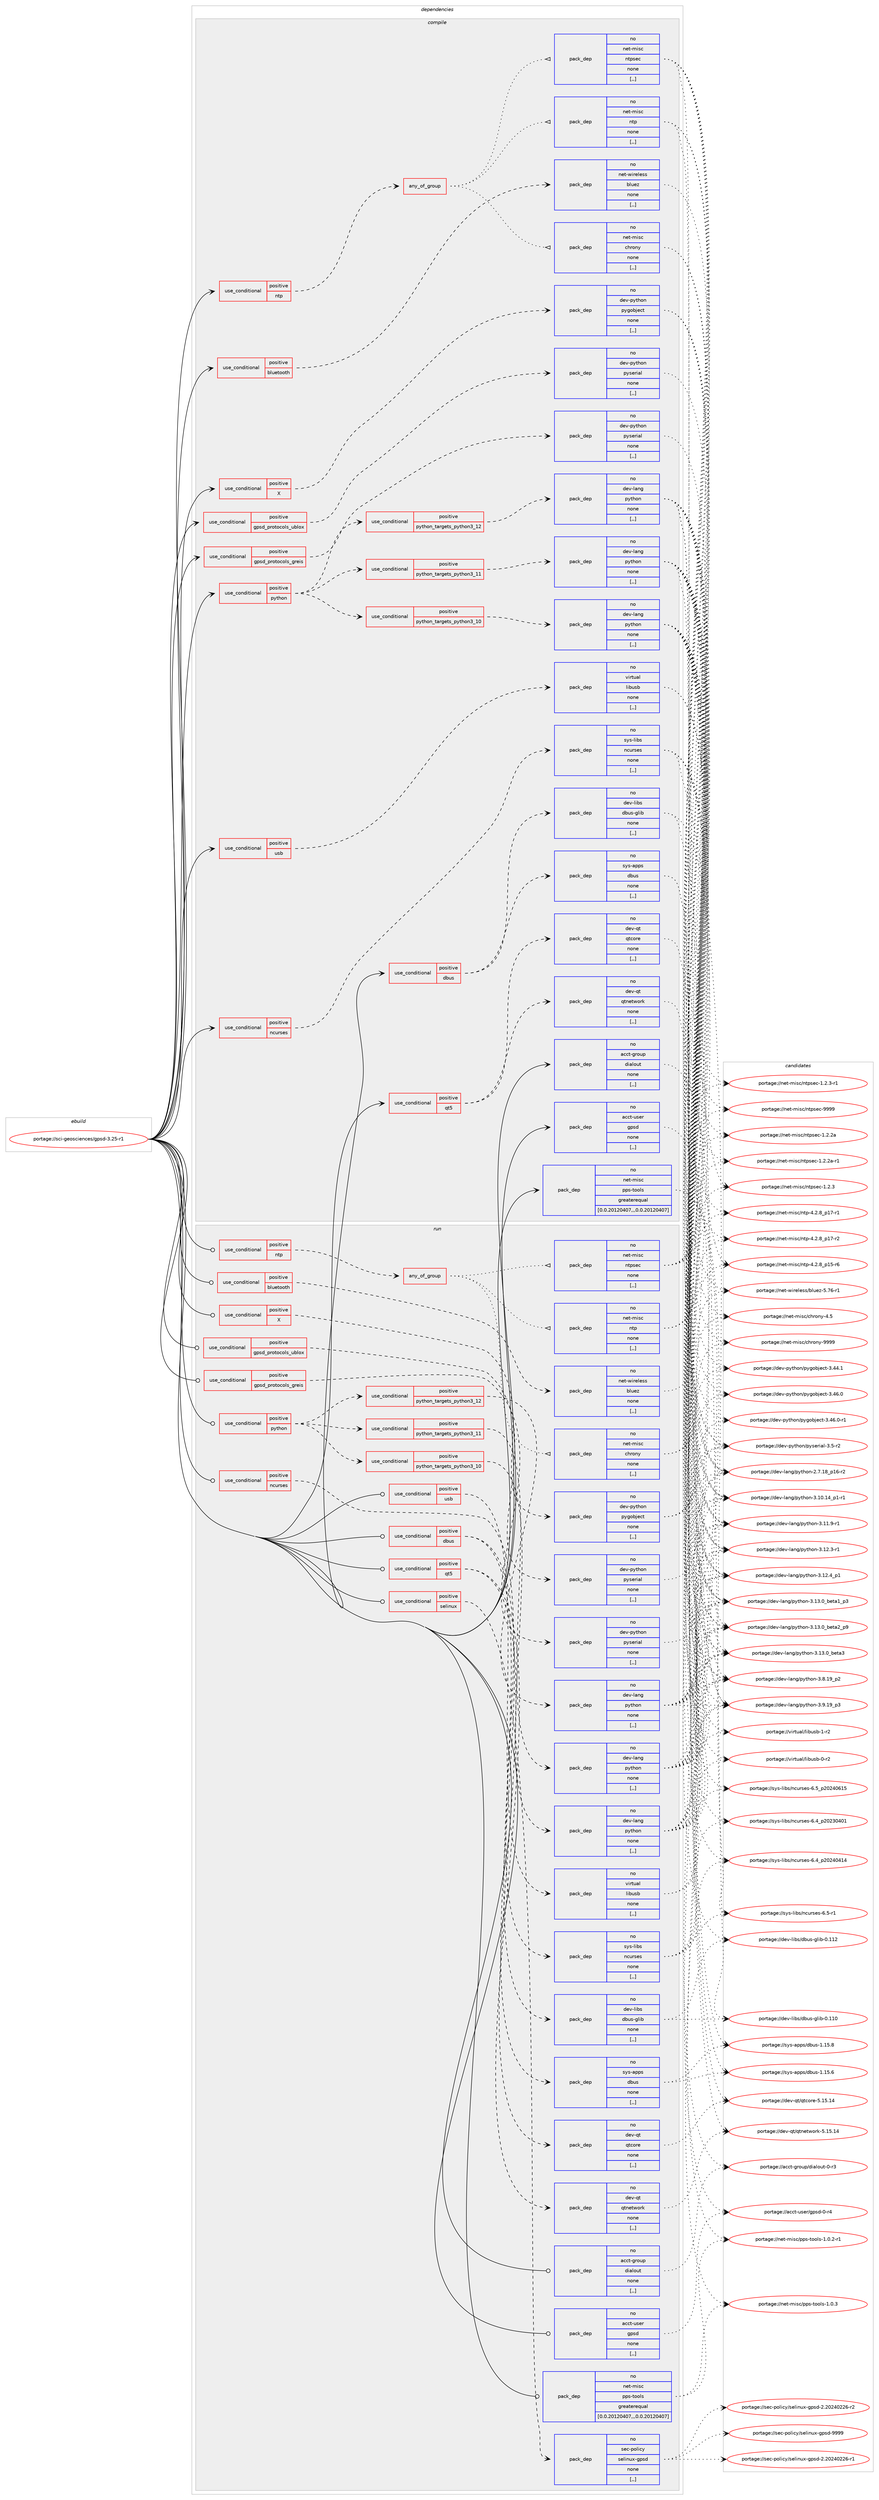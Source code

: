 digraph prolog {

# *************
# Graph options
# *************

newrank=true;
concentrate=true;
compound=true;
graph [rankdir=LR,fontname=Helvetica,fontsize=10,ranksep=1.5];#, ranksep=2.5, nodesep=0.2];
edge  [arrowhead=vee];
node  [fontname=Helvetica,fontsize=10];

# **********
# The ebuild
# **********

subgraph cluster_leftcol {
color=gray;
rank=same;
label=<<i>ebuild</i>>;
id [label="portage://sci-geosciences/gpsd-3.25-r1", color=red, width=4, href="../sci-geosciences/gpsd-3.25-r1.svg"];
}

# ****************
# The dependencies
# ****************

subgraph cluster_midcol {
color=gray;
label=<<i>dependencies</i>>;
subgraph cluster_compile {
fillcolor="#eeeeee";
style=filled;
label=<<i>compile</i>>;
subgraph cond102211 {
dependency387403 [label=<<TABLE BORDER="0" CELLBORDER="1" CELLSPACING="0" CELLPADDING="4"><TR><TD ROWSPAN="3" CELLPADDING="10">use_conditional</TD></TR><TR><TD>positive</TD></TR><TR><TD>X</TD></TR></TABLE>>, shape=none, color=red];
subgraph pack282417 {
dependency387404 [label=<<TABLE BORDER="0" CELLBORDER="1" CELLSPACING="0" CELLPADDING="4" WIDTH="220"><TR><TD ROWSPAN="6" CELLPADDING="30">pack_dep</TD></TR><TR><TD WIDTH="110">no</TD></TR><TR><TD>dev-python</TD></TR><TR><TD>pygobject</TD></TR><TR><TD>none</TD></TR><TR><TD>[,,]</TD></TR></TABLE>>, shape=none, color=blue];
}
dependency387403:e -> dependency387404:w [weight=20,style="dashed",arrowhead="vee"];
}
id:e -> dependency387403:w [weight=20,style="solid",arrowhead="vee"];
subgraph cond102212 {
dependency387405 [label=<<TABLE BORDER="0" CELLBORDER="1" CELLSPACING="0" CELLPADDING="4"><TR><TD ROWSPAN="3" CELLPADDING="10">use_conditional</TD></TR><TR><TD>positive</TD></TR><TR><TD>bluetooth</TD></TR></TABLE>>, shape=none, color=red];
subgraph pack282418 {
dependency387406 [label=<<TABLE BORDER="0" CELLBORDER="1" CELLSPACING="0" CELLPADDING="4" WIDTH="220"><TR><TD ROWSPAN="6" CELLPADDING="30">pack_dep</TD></TR><TR><TD WIDTH="110">no</TD></TR><TR><TD>net-wireless</TD></TR><TR><TD>bluez</TD></TR><TR><TD>none</TD></TR><TR><TD>[,,]</TD></TR></TABLE>>, shape=none, color=blue];
}
dependency387405:e -> dependency387406:w [weight=20,style="dashed",arrowhead="vee"];
}
id:e -> dependency387405:w [weight=20,style="solid",arrowhead="vee"];
subgraph cond102213 {
dependency387407 [label=<<TABLE BORDER="0" CELLBORDER="1" CELLSPACING="0" CELLPADDING="4"><TR><TD ROWSPAN="3" CELLPADDING="10">use_conditional</TD></TR><TR><TD>positive</TD></TR><TR><TD>dbus</TD></TR></TABLE>>, shape=none, color=red];
subgraph pack282419 {
dependency387408 [label=<<TABLE BORDER="0" CELLBORDER="1" CELLSPACING="0" CELLPADDING="4" WIDTH="220"><TR><TD ROWSPAN="6" CELLPADDING="30">pack_dep</TD></TR><TR><TD WIDTH="110">no</TD></TR><TR><TD>sys-apps</TD></TR><TR><TD>dbus</TD></TR><TR><TD>none</TD></TR><TR><TD>[,,]</TD></TR></TABLE>>, shape=none, color=blue];
}
dependency387407:e -> dependency387408:w [weight=20,style="dashed",arrowhead="vee"];
subgraph pack282420 {
dependency387409 [label=<<TABLE BORDER="0" CELLBORDER="1" CELLSPACING="0" CELLPADDING="4" WIDTH="220"><TR><TD ROWSPAN="6" CELLPADDING="30">pack_dep</TD></TR><TR><TD WIDTH="110">no</TD></TR><TR><TD>dev-libs</TD></TR><TR><TD>dbus-glib</TD></TR><TR><TD>none</TD></TR><TR><TD>[,,]</TD></TR></TABLE>>, shape=none, color=blue];
}
dependency387407:e -> dependency387409:w [weight=20,style="dashed",arrowhead="vee"];
}
id:e -> dependency387407:w [weight=20,style="solid",arrowhead="vee"];
subgraph cond102214 {
dependency387410 [label=<<TABLE BORDER="0" CELLBORDER="1" CELLSPACING="0" CELLPADDING="4"><TR><TD ROWSPAN="3" CELLPADDING="10">use_conditional</TD></TR><TR><TD>positive</TD></TR><TR><TD>gpsd_protocols_greis</TD></TR></TABLE>>, shape=none, color=red];
subgraph pack282421 {
dependency387411 [label=<<TABLE BORDER="0" CELLBORDER="1" CELLSPACING="0" CELLPADDING="4" WIDTH="220"><TR><TD ROWSPAN="6" CELLPADDING="30">pack_dep</TD></TR><TR><TD WIDTH="110">no</TD></TR><TR><TD>dev-python</TD></TR><TR><TD>pyserial</TD></TR><TR><TD>none</TD></TR><TR><TD>[,,]</TD></TR></TABLE>>, shape=none, color=blue];
}
dependency387410:e -> dependency387411:w [weight=20,style="dashed",arrowhead="vee"];
}
id:e -> dependency387410:w [weight=20,style="solid",arrowhead="vee"];
subgraph cond102215 {
dependency387412 [label=<<TABLE BORDER="0" CELLBORDER="1" CELLSPACING="0" CELLPADDING="4"><TR><TD ROWSPAN="3" CELLPADDING="10">use_conditional</TD></TR><TR><TD>positive</TD></TR><TR><TD>gpsd_protocols_ublox</TD></TR></TABLE>>, shape=none, color=red];
subgraph pack282422 {
dependency387413 [label=<<TABLE BORDER="0" CELLBORDER="1" CELLSPACING="0" CELLPADDING="4" WIDTH="220"><TR><TD ROWSPAN="6" CELLPADDING="30">pack_dep</TD></TR><TR><TD WIDTH="110">no</TD></TR><TR><TD>dev-python</TD></TR><TR><TD>pyserial</TD></TR><TR><TD>none</TD></TR><TR><TD>[,,]</TD></TR></TABLE>>, shape=none, color=blue];
}
dependency387412:e -> dependency387413:w [weight=20,style="dashed",arrowhead="vee"];
}
id:e -> dependency387412:w [weight=20,style="solid",arrowhead="vee"];
subgraph cond102216 {
dependency387414 [label=<<TABLE BORDER="0" CELLBORDER="1" CELLSPACING="0" CELLPADDING="4"><TR><TD ROWSPAN="3" CELLPADDING="10">use_conditional</TD></TR><TR><TD>positive</TD></TR><TR><TD>ncurses</TD></TR></TABLE>>, shape=none, color=red];
subgraph pack282423 {
dependency387415 [label=<<TABLE BORDER="0" CELLBORDER="1" CELLSPACING="0" CELLPADDING="4" WIDTH="220"><TR><TD ROWSPAN="6" CELLPADDING="30">pack_dep</TD></TR><TR><TD WIDTH="110">no</TD></TR><TR><TD>sys-libs</TD></TR><TR><TD>ncurses</TD></TR><TR><TD>none</TD></TR><TR><TD>[,,]</TD></TR></TABLE>>, shape=none, color=blue];
}
dependency387414:e -> dependency387415:w [weight=20,style="dashed",arrowhead="vee"];
}
id:e -> dependency387414:w [weight=20,style="solid",arrowhead="vee"];
subgraph cond102217 {
dependency387416 [label=<<TABLE BORDER="0" CELLBORDER="1" CELLSPACING="0" CELLPADDING="4"><TR><TD ROWSPAN="3" CELLPADDING="10">use_conditional</TD></TR><TR><TD>positive</TD></TR><TR><TD>ntp</TD></TR></TABLE>>, shape=none, color=red];
subgraph any2590 {
dependency387417 [label=<<TABLE BORDER="0" CELLBORDER="1" CELLSPACING="0" CELLPADDING="4"><TR><TD CELLPADDING="10">any_of_group</TD></TR></TABLE>>, shape=none, color=red];subgraph pack282424 {
dependency387418 [label=<<TABLE BORDER="0" CELLBORDER="1" CELLSPACING="0" CELLPADDING="4" WIDTH="220"><TR><TD ROWSPAN="6" CELLPADDING="30">pack_dep</TD></TR><TR><TD WIDTH="110">no</TD></TR><TR><TD>net-misc</TD></TR><TR><TD>ntp</TD></TR><TR><TD>none</TD></TR><TR><TD>[,,]</TD></TR></TABLE>>, shape=none, color=blue];
}
dependency387417:e -> dependency387418:w [weight=20,style="dotted",arrowhead="oinv"];
subgraph pack282425 {
dependency387419 [label=<<TABLE BORDER="0" CELLBORDER="1" CELLSPACING="0" CELLPADDING="4" WIDTH="220"><TR><TD ROWSPAN="6" CELLPADDING="30">pack_dep</TD></TR><TR><TD WIDTH="110">no</TD></TR><TR><TD>net-misc</TD></TR><TR><TD>ntpsec</TD></TR><TR><TD>none</TD></TR><TR><TD>[,,]</TD></TR></TABLE>>, shape=none, color=blue];
}
dependency387417:e -> dependency387419:w [weight=20,style="dotted",arrowhead="oinv"];
subgraph pack282426 {
dependency387420 [label=<<TABLE BORDER="0" CELLBORDER="1" CELLSPACING="0" CELLPADDING="4" WIDTH="220"><TR><TD ROWSPAN="6" CELLPADDING="30">pack_dep</TD></TR><TR><TD WIDTH="110">no</TD></TR><TR><TD>net-misc</TD></TR><TR><TD>chrony</TD></TR><TR><TD>none</TD></TR><TR><TD>[,,]</TD></TR></TABLE>>, shape=none, color=blue];
}
dependency387417:e -> dependency387420:w [weight=20,style="dotted",arrowhead="oinv"];
}
dependency387416:e -> dependency387417:w [weight=20,style="dashed",arrowhead="vee"];
}
id:e -> dependency387416:w [weight=20,style="solid",arrowhead="vee"];
subgraph cond102218 {
dependency387421 [label=<<TABLE BORDER="0" CELLBORDER="1" CELLSPACING="0" CELLPADDING="4"><TR><TD ROWSPAN="3" CELLPADDING="10">use_conditional</TD></TR><TR><TD>positive</TD></TR><TR><TD>python</TD></TR></TABLE>>, shape=none, color=red];
subgraph cond102219 {
dependency387422 [label=<<TABLE BORDER="0" CELLBORDER="1" CELLSPACING="0" CELLPADDING="4"><TR><TD ROWSPAN="3" CELLPADDING="10">use_conditional</TD></TR><TR><TD>positive</TD></TR><TR><TD>python_targets_python3_10</TD></TR></TABLE>>, shape=none, color=red];
subgraph pack282427 {
dependency387423 [label=<<TABLE BORDER="0" CELLBORDER="1" CELLSPACING="0" CELLPADDING="4" WIDTH="220"><TR><TD ROWSPAN="6" CELLPADDING="30">pack_dep</TD></TR><TR><TD WIDTH="110">no</TD></TR><TR><TD>dev-lang</TD></TR><TR><TD>python</TD></TR><TR><TD>none</TD></TR><TR><TD>[,,]</TD></TR></TABLE>>, shape=none, color=blue];
}
dependency387422:e -> dependency387423:w [weight=20,style="dashed",arrowhead="vee"];
}
dependency387421:e -> dependency387422:w [weight=20,style="dashed",arrowhead="vee"];
subgraph cond102220 {
dependency387424 [label=<<TABLE BORDER="0" CELLBORDER="1" CELLSPACING="0" CELLPADDING="4"><TR><TD ROWSPAN="3" CELLPADDING="10">use_conditional</TD></TR><TR><TD>positive</TD></TR><TR><TD>python_targets_python3_11</TD></TR></TABLE>>, shape=none, color=red];
subgraph pack282428 {
dependency387425 [label=<<TABLE BORDER="0" CELLBORDER="1" CELLSPACING="0" CELLPADDING="4" WIDTH="220"><TR><TD ROWSPAN="6" CELLPADDING="30">pack_dep</TD></TR><TR><TD WIDTH="110">no</TD></TR><TR><TD>dev-lang</TD></TR><TR><TD>python</TD></TR><TR><TD>none</TD></TR><TR><TD>[,,]</TD></TR></TABLE>>, shape=none, color=blue];
}
dependency387424:e -> dependency387425:w [weight=20,style="dashed",arrowhead="vee"];
}
dependency387421:e -> dependency387424:w [weight=20,style="dashed",arrowhead="vee"];
subgraph cond102221 {
dependency387426 [label=<<TABLE BORDER="0" CELLBORDER="1" CELLSPACING="0" CELLPADDING="4"><TR><TD ROWSPAN="3" CELLPADDING="10">use_conditional</TD></TR><TR><TD>positive</TD></TR><TR><TD>python_targets_python3_12</TD></TR></TABLE>>, shape=none, color=red];
subgraph pack282429 {
dependency387427 [label=<<TABLE BORDER="0" CELLBORDER="1" CELLSPACING="0" CELLPADDING="4" WIDTH="220"><TR><TD ROWSPAN="6" CELLPADDING="30">pack_dep</TD></TR><TR><TD WIDTH="110">no</TD></TR><TR><TD>dev-lang</TD></TR><TR><TD>python</TD></TR><TR><TD>none</TD></TR><TR><TD>[,,]</TD></TR></TABLE>>, shape=none, color=blue];
}
dependency387426:e -> dependency387427:w [weight=20,style="dashed",arrowhead="vee"];
}
dependency387421:e -> dependency387426:w [weight=20,style="dashed",arrowhead="vee"];
}
id:e -> dependency387421:w [weight=20,style="solid",arrowhead="vee"];
subgraph cond102222 {
dependency387428 [label=<<TABLE BORDER="0" CELLBORDER="1" CELLSPACING="0" CELLPADDING="4"><TR><TD ROWSPAN="3" CELLPADDING="10">use_conditional</TD></TR><TR><TD>positive</TD></TR><TR><TD>qt5</TD></TR></TABLE>>, shape=none, color=red];
subgraph pack282430 {
dependency387429 [label=<<TABLE BORDER="0" CELLBORDER="1" CELLSPACING="0" CELLPADDING="4" WIDTH="220"><TR><TD ROWSPAN="6" CELLPADDING="30">pack_dep</TD></TR><TR><TD WIDTH="110">no</TD></TR><TR><TD>dev-qt</TD></TR><TR><TD>qtcore</TD></TR><TR><TD>none</TD></TR><TR><TD>[,,]</TD></TR></TABLE>>, shape=none, color=blue];
}
dependency387428:e -> dependency387429:w [weight=20,style="dashed",arrowhead="vee"];
subgraph pack282431 {
dependency387430 [label=<<TABLE BORDER="0" CELLBORDER="1" CELLSPACING="0" CELLPADDING="4" WIDTH="220"><TR><TD ROWSPAN="6" CELLPADDING="30">pack_dep</TD></TR><TR><TD WIDTH="110">no</TD></TR><TR><TD>dev-qt</TD></TR><TR><TD>qtnetwork</TD></TR><TR><TD>none</TD></TR><TR><TD>[,,]</TD></TR></TABLE>>, shape=none, color=blue];
}
dependency387428:e -> dependency387430:w [weight=20,style="dashed",arrowhead="vee"];
}
id:e -> dependency387428:w [weight=20,style="solid",arrowhead="vee"];
subgraph cond102223 {
dependency387431 [label=<<TABLE BORDER="0" CELLBORDER="1" CELLSPACING="0" CELLPADDING="4"><TR><TD ROWSPAN="3" CELLPADDING="10">use_conditional</TD></TR><TR><TD>positive</TD></TR><TR><TD>usb</TD></TR></TABLE>>, shape=none, color=red];
subgraph pack282432 {
dependency387432 [label=<<TABLE BORDER="0" CELLBORDER="1" CELLSPACING="0" CELLPADDING="4" WIDTH="220"><TR><TD ROWSPAN="6" CELLPADDING="30">pack_dep</TD></TR><TR><TD WIDTH="110">no</TD></TR><TR><TD>virtual</TD></TR><TR><TD>libusb</TD></TR><TR><TD>none</TD></TR><TR><TD>[,,]</TD></TR></TABLE>>, shape=none, color=blue];
}
dependency387431:e -> dependency387432:w [weight=20,style="dashed",arrowhead="vee"];
}
id:e -> dependency387431:w [weight=20,style="solid",arrowhead="vee"];
subgraph pack282433 {
dependency387433 [label=<<TABLE BORDER="0" CELLBORDER="1" CELLSPACING="0" CELLPADDING="4" WIDTH="220"><TR><TD ROWSPAN="6" CELLPADDING="30">pack_dep</TD></TR><TR><TD WIDTH="110">no</TD></TR><TR><TD>acct-group</TD></TR><TR><TD>dialout</TD></TR><TR><TD>none</TD></TR><TR><TD>[,,]</TD></TR></TABLE>>, shape=none, color=blue];
}
id:e -> dependency387433:w [weight=20,style="solid",arrowhead="vee"];
subgraph pack282434 {
dependency387434 [label=<<TABLE BORDER="0" CELLBORDER="1" CELLSPACING="0" CELLPADDING="4" WIDTH="220"><TR><TD ROWSPAN="6" CELLPADDING="30">pack_dep</TD></TR><TR><TD WIDTH="110">no</TD></TR><TR><TD>acct-user</TD></TR><TR><TD>gpsd</TD></TR><TR><TD>none</TD></TR><TR><TD>[,,]</TD></TR></TABLE>>, shape=none, color=blue];
}
id:e -> dependency387434:w [weight=20,style="solid",arrowhead="vee"];
subgraph pack282435 {
dependency387435 [label=<<TABLE BORDER="0" CELLBORDER="1" CELLSPACING="0" CELLPADDING="4" WIDTH="220"><TR><TD ROWSPAN="6" CELLPADDING="30">pack_dep</TD></TR><TR><TD WIDTH="110">no</TD></TR><TR><TD>net-misc</TD></TR><TR><TD>pps-tools</TD></TR><TR><TD>greaterequal</TD></TR><TR><TD>[0.0.20120407,,,0.0.20120407]</TD></TR></TABLE>>, shape=none, color=blue];
}
id:e -> dependency387435:w [weight=20,style="solid",arrowhead="vee"];
}
subgraph cluster_compileandrun {
fillcolor="#eeeeee";
style=filled;
label=<<i>compile and run</i>>;
}
subgraph cluster_run {
fillcolor="#eeeeee";
style=filled;
label=<<i>run</i>>;
subgraph cond102224 {
dependency387436 [label=<<TABLE BORDER="0" CELLBORDER="1" CELLSPACING="0" CELLPADDING="4"><TR><TD ROWSPAN="3" CELLPADDING="10">use_conditional</TD></TR><TR><TD>positive</TD></TR><TR><TD>X</TD></TR></TABLE>>, shape=none, color=red];
subgraph pack282436 {
dependency387437 [label=<<TABLE BORDER="0" CELLBORDER="1" CELLSPACING="0" CELLPADDING="4" WIDTH="220"><TR><TD ROWSPAN="6" CELLPADDING="30">pack_dep</TD></TR><TR><TD WIDTH="110">no</TD></TR><TR><TD>dev-python</TD></TR><TR><TD>pygobject</TD></TR><TR><TD>none</TD></TR><TR><TD>[,,]</TD></TR></TABLE>>, shape=none, color=blue];
}
dependency387436:e -> dependency387437:w [weight=20,style="dashed",arrowhead="vee"];
}
id:e -> dependency387436:w [weight=20,style="solid",arrowhead="odot"];
subgraph cond102225 {
dependency387438 [label=<<TABLE BORDER="0" CELLBORDER="1" CELLSPACING="0" CELLPADDING="4"><TR><TD ROWSPAN="3" CELLPADDING="10">use_conditional</TD></TR><TR><TD>positive</TD></TR><TR><TD>bluetooth</TD></TR></TABLE>>, shape=none, color=red];
subgraph pack282437 {
dependency387439 [label=<<TABLE BORDER="0" CELLBORDER="1" CELLSPACING="0" CELLPADDING="4" WIDTH="220"><TR><TD ROWSPAN="6" CELLPADDING="30">pack_dep</TD></TR><TR><TD WIDTH="110">no</TD></TR><TR><TD>net-wireless</TD></TR><TR><TD>bluez</TD></TR><TR><TD>none</TD></TR><TR><TD>[,,]</TD></TR></TABLE>>, shape=none, color=blue];
}
dependency387438:e -> dependency387439:w [weight=20,style="dashed",arrowhead="vee"];
}
id:e -> dependency387438:w [weight=20,style="solid",arrowhead="odot"];
subgraph cond102226 {
dependency387440 [label=<<TABLE BORDER="0" CELLBORDER="1" CELLSPACING="0" CELLPADDING="4"><TR><TD ROWSPAN="3" CELLPADDING="10">use_conditional</TD></TR><TR><TD>positive</TD></TR><TR><TD>dbus</TD></TR></TABLE>>, shape=none, color=red];
subgraph pack282438 {
dependency387441 [label=<<TABLE BORDER="0" CELLBORDER="1" CELLSPACING="0" CELLPADDING="4" WIDTH="220"><TR><TD ROWSPAN="6" CELLPADDING="30">pack_dep</TD></TR><TR><TD WIDTH="110">no</TD></TR><TR><TD>sys-apps</TD></TR><TR><TD>dbus</TD></TR><TR><TD>none</TD></TR><TR><TD>[,,]</TD></TR></TABLE>>, shape=none, color=blue];
}
dependency387440:e -> dependency387441:w [weight=20,style="dashed",arrowhead="vee"];
subgraph pack282439 {
dependency387442 [label=<<TABLE BORDER="0" CELLBORDER="1" CELLSPACING="0" CELLPADDING="4" WIDTH="220"><TR><TD ROWSPAN="6" CELLPADDING="30">pack_dep</TD></TR><TR><TD WIDTH="110">no</TD></TR><TR><TD>dev-libs</TD></TR><TR><TD>dbus-glib</TD></TR><TR><TD>none</TD></TR><TR><TD>[,,]</TD></TR></TABLE>>, shape=none, color=blue];
}
dependency387440:e -> dependency387442:w [weight=20,style="dashed",arrowhead="vee"];
}
id:e -> dependency387440:w [weight=20,style="solid",arrowhead="odot"];
subgraph cond102227 {
dependency387443 [label=<<TABLE BORDER="0" CELLBORDER="1" CELLSPACING="0" CELLPADDING="4"><TR><TD ROWSPAN="3" CELLPADDING="10">use_conditional</TD></TR><TR><TD>positive</TD></TR><TR><TD>gpsd_protocols_greis</TD></TR></TABLE>>, shape=none, color=red];
subgraph pack282440 {
dependency387444 [label=<<TABLE BORDER="0" CELLBORDER="1" CELLSPACING="0" CELLPADDING="4" WIDTH="220"><TR><TD ROWSPAN="6" CELLPADDING="30">pack_dep</TD></TR><TR><TD WIDTH="110">no</TD></TR><TR><TD>dev-python</TD></TR><TR><TD>pyserial</TD></TR><TR><TD>none</TD></TR><TR><TD>[,,]</TD></TR></TABLE>>, shape=none, color=blue];
}
dependency387443:e -> dependency387444:w [weight=20,style="dashed",arrowhead="vee"];
}
id:e -> dependency387443:w [weight=20,style="solid",arrowhead="odot"];
subgraph cond102228 {
dependency387445 [label=<<TABLE BORDER="0" CELLBORDER="1" CELLSPACING="0" CELLPADDING="4"><TR><TD ROWSPAN="3" CELLPADDING="10">use_conditional</TD></TR><TR><TD>positive</TD></TR><TR><TD>gpsd_protocols_ublox</TD></TR></TABLE>>, shape=none, color=red];
subgraph pack282441 {
dependency387446 [label=<<TABLE BORDER="0" CELLBORDER="1" CELLSPACING="0" CELLPADDING="4" WIDTH="220"><TR><TD ROWSPAN="6" CELLPADDING="30">pack_dep</TD></TR><TR><TD WIDTH="110">no</TD></TR><TR><TD>dev-python</TD></TR><TR><TD>pyserial</TD></TR><TR><TD>none</TD></TR><TR><TD>[,,]</TD></TR></TABLE>>, shape=none, color=blue];
}
dependency387445:e -> dependency387446:w [weight=20,style="dashed",arrowhead="vee"];
}
id:e -> dependency387445:w [weight=20,style="solid",arrowhead="odot"];
subgraph cond102229 {
dependency387447 [label=<<TABLE BORDER="0" CELLBORDER="1" CELLSPACING="0" CELLPADDING="4"><TR><TD ROWSPAN="3" CELLPADDING="10">use_conditional</TD></TR><TR><TD>positive</TD></TR><TR><TD>ncurses</TD></TR></TABLE>>, shape=none, color=red];
subgraph pack282442 {
dependency387448 [label=<<TABLE BORDER="0" CELLBORDER="1" CELLSPACING="0" CELLPADDING="4" WIDTH="220"><TR><TD ROWSPAN="6" CELLPADDING="30">pack_dep</TD></TR><TR><TD WIDTH="110">no</TD></TR><TR><TD>sys-libs</TD></TR><TR><TD>ncurses</TD></TR><TR><TD>none</TD></TR><TR><TD>[,,]</TD></TR></TABLE>>, shape=none, color=blue];
}
dependency387447:e -> dependency387448:w [weight=20,style="dashed",arrowhead="vee"];
}
id:e -> dependency387447:w [weight=20,style="solid",arrowhead="odot"];
subgraph cond102230 {
dependency387449 [label=<<TABLE BORDER="0" CELLBORDER="1" CELLSPACING="0" CELLPADDING="4"><TR><TD ROWSPAN="3" CELLPADDING="10">use_conditional</TD></TR><TR><TD>positive</TD></TR><TR><TD>ntp</TD></TR></TABLE>>, shape=none, color=red];
subgraph any2591 {
dependency387450 [label=<<TABLE BORDER="0" CELLBORDER="1" CELLSPACING="0" CELLPADDING="4"><TR><TD CELLPADDING="10">any_of_group</TD></TR></TABLE>>, shape=none, color=red];subgraph pack282443 {
dependency387451 [label=<<TABLE BORDER="0" CELLBORDER="1" CELLSPACING="0" CELLPADDING="4" WIDTH="220"><TR><TD ROWSPAN="6" CELLPADDING="30">pack_dep</TD></TR><TR><TD WIDTH="110">no</TD></TR><TR><TD>net-misc</TD></TR><TR><TD>ntp</TD></TR><TR><TD>none</TD></TR><TR><TD>[,,]</TD></TR></TABLE>>, shape=none, color=blue];
}
dependency387450:e -> dependency387451:w [weight=20,style="dotted",arrowhead="oinv"];
subgraph pack282444 {
dependency387452 [label=<<TABLE BORDER="0" CELLBORDER="1" CELLSPACING="0" CELLPADDING="4" WIDTH="220"><TR><TD ROWSPAN="6" CELLPADDING="30">pack_dep</TD></TR><TR><TD WIDTH="110">no</TD></TR><TR><TD>net-misc</TD></TR><TR><TD>ntpsec</TD></TR><TR><TD>none</TD></TR><TR><TD>[,,]</TD></TR></TABLE>>, shape=none, color=blue];
}
dependency387450:e -> dependency387452:w [weight=20,style="dotted",arrowhead="oinv"];
subgraph pack282445 {
dependency387453 [label=<<TABLE BORDER="0" CELLBORDER="1" CELLSPACING="0" CELLPADDING="4" WIDTH="220"><TR><TD ROWSPAN="6" CELLPADDING="30">pack_dep</TD></TR><TR><TD WIDTH="110">no</TD></TR><TR><TD>net-misc</TD></TR><TR><TD>chrony</TD></TR><TR><TD>none</TD></TR><TR><TD>[,,]</TD></TR></TABLE>>, shape=none, color=blue];
}
dependency387450:e -> dependency387453:w [weight=20,style="dotted",arrowhead="oinv"];
}
dependency387449:e -> dependency387450:w [weight=20,style="dashed",arrowhead="vee"];
}
id:e -> dependency387449:w [weight=20,style="solid",arrowhead="odot"];
subgraph cond102231 {
dependency387454 [label=<<TABLE BORDER="0" CELLBORDER="1" CELLSPACING="0" CELLPADDING="4"><TR><TD ROWSPAN="3" CELLPADDING="10">use_conditional</TD></TR><TR><TD>positive</TD></TR><TR><TD>python</TD></TR></TABLE>>, shape=none, color=red];
subgraph cond102232 {
dependency387455 [label=<<TABLE BORDER="0" CELLBORDER="1" CELLSPACING="0" CELLPADDING="4"><TR><TD ROWSPAN="3" CELLPADDING="10">use_conditional</TD></TR><TR><TD>positive</TD></TR><TR><TD>python_targets_python3_10</TD></TR></TABLE>>, shape=none, color=red];
subgraph pack282446 {
dependency387456 [label=<<TABLE BORDER="0" CELLBORDER="1" CELLSPACING="0" CELLPADDING="4" WIDTH="220"><TR><TD ROWSPAN="6" CELLPADDING="30">pack_dep</TD></TR><TR><TD WIDTH="110">no</TD></TR><TR><TD>dev-lang</TD></TR><TR><TD>python</TD></TR><TR><TD>none</TD></TR><TR><TD>[,,]</TD></TR></TABLE>>, shape=none, color=blue];
}
dependency387455:e -> dependency387456:w [weight=20,style="dashed",arrowhead="vee"];
}
dependency387454:e -> dependency387455:w [weight=20,style="dashed",arrowhead="vee"];
subgraph cond102233 {
dependency387457 [label=<<TABLE BORDER="0" CELLBORDER="1" CELLSPACING="0" CELLPADDING="4"><TR><TD ROWSPAN="3" CELLPADDING="10">use_conditional</TD></TR><TR><TD>positive</TD></TR><TR><TD>python_targets_python3_11</TD></TR></TABLE>>, shape=none, color=red];
subgraph pack282447 {
dependency387458 [label=<<TABLE BORDER="0" CELLBORDER="1" CELLSPACING="0" CELLPADDING="4" WIDTH="220"><TR><TD ROWSPAN="6" CELLPADDING="30">pack_dep</TD></TR><TR><TD WIDTH="110">no</TD></TR><TR><TD>dev-lang</TD></TR><TR><TD>python</TD></TR><TR><TD>none</TD></TR><TR><TD>[,,]</TD></TR></TABLE>>, shape=none, color=blue];
}
dependency387457:e -> dependency387458:w [weight=20,style="dashed",arrowhead="vee"];
}
dependency387454:e -> dependency387457:w [weight=20,style="dashed",arrowhead="vee"];
subgraph cond102234 {
dependency387459 [label=<<TABLE BORDER="0" CELLBORDER="1" CELLSPACING="0" CELLPADDING="4"><TR><TD ROWSPAN="3" CELLPADDING="10">use_conditional</TD></TR><TR><TD>positive</TD></TR><TR><TD>python_targets_python3_12</TD></TR></TABLE>>, shape=none, color=red];
subgraph pack282448 {
dependency387460 [label=<<TABLE BORDER="0" CELLBORDER="1" CELLSPACING="0" CELLPADDING="4" WIDTH="220"><TR><TD ROWSPAN="6" CELLPADDING="30">pack_dep</TD></TR><TR><TD WIDTH="110">no</TD></TR><TR><TD>dev-lang</TD></TR><TR><TD>python</TD></TR><TR><TD>none</TD></TR><TR><TD>[,,]</TD></TR></TABLE>>, shape=none, color=blue];
}
dependency387459:e -> dependency387460:w [weight=20,style="dashed",arrowhead="vee"];
}
dependency387454:e -> dependency387459:w [weight=20,style="dashed",arrowhead="vee"];
}
id:e -> dependency387454:w [weight=20,style="solid",arrowhead="odot"];
subgraph cond102235 {
dependency387461 [label=<<TABLE BORDER="0" CELLBORDER="1" CELLSPACING="0" CELLPADDING="4"><TR><TD ROWSPAN="3" CELLPADDING="10">use_conditional</TD></TR><TR><TD>positive</TD></TR><TR><TD>qt5</TD></TR></TABLE>>, shape=none, color=red];
subgraph pack282449 {
dependency387462 [label=<<TABLE BORDER="0" CELLBORDER="1" CELLSPACING="0" CELLPADDING="4" WIDTH="220"><TR><TD ROWSPAN="6" CELLPADDING="30">pack_dep</TD></TR><TR><TD WIDTH="110">no</TD></TR><TR><TD>dev-qt</TD></TR><TR><TD>qtcore</TD></TR><TR><TD>none</TD></TR><TR><TD>[,,]</TD></TR></TABLE>>, shape=none, color=blue];
}
dependency387461:e -> dependency387462:w [weight=20,style="dashed",arrowhead="vee"];
subgraph pack282450 {
dependency387463 [label=<<TABLE BORDER="0" CELLBORDER="1" CELLSPACING="0" CELLPADDING="4" WIDTH="220"><TR><TD ROWSPAN="6" CELLPADDING="30">pack_dep</TD></TR><TR><TD WIDTH="110">no</TD></TR><TR><TD>dev-qt</TD></TR><TR><TD>qtnetwork</TD></TR><TR><TD>none</TD></TR><TR><TD>[,,]</TD></TR></TABLE>>, shape=none, color=blue];
}
dependency387461:e -> dependency387463:w [weight=20,style="dashed",arrowhead="vee"];
}
id:e -> dependency387461:w [weight=20,style="solid",arrowhead="odot"];
subgraph cond102236 {
dependency387464 [label=<<TABLE BORDER="0" CELLBORDER="1" CELLSPACING="0" CELLPADDING="4"><TR><TD ROWSPAN="3" CELLPADDING="10">use_conditional</TD></TR><TR><TD>positive</TD></TR><TR><TD>selinux</TD></TR></TABLE>>, shape=none, color=red];
subgraph pack282451 {
dependency387465 [label=<<TABLE BORDER="0" CELLBORDER="1" CELLSPACING="0" CELLPADDING="4" WIDTH="220"><TR><TD ROWSPAN="6" CELLPADDING="30">pack_dep</TD></TR><TR><TD WIDTH="110">no</TD></TR><TR><TD>sec-policy</TD></TR><TR><TD>selinux-gpsd</TD></TR><TR><TD>none</TD></TR><TR><TD>[,,]</TD></TR></TABLE>>, shape=none, color=blue];
}
dependency387464:e -> dependency387465:w [weight=20,style="dashed",arrowhead="vee"];
}
id:e -> dependency387464:w [weight=20,style="solid",arrowhead="odot"];
subgraph cond102237 {
dependency387466 [label=<<TABLE BORDER="0" CELLBORDER="1" CELLSPACING="0" CELLPADDING="4"><TR><TD ROWSPAN="3" CELLPADDING="10">use_conditional</TD></TR><TR><TD>positive</TD></TR><TR><TD>usb</TD></TR></TABLE>>, shape=none, color=red];
subgraph pack282452 {
dependency387467 [label=<<TABLE BORDER="0" CELLBORDER="1" CELLSPACING="0" CELLPADDING="4" WIDTH="220"><TR><TD ROWSPAN="6" CELLPADDING="30">pack_dep</TD></TR><TR><TD WIDTH="110">no</TD></TR><TR><TD>virtual</TD></TR><TR><TD>libusb</TD></TR><TR><TD>none</TD></TR><TR><TD>[,,]</TD></TR></TABLE>>, shape=none, color=blue];
}
dependency387466:e -> dependency387467:w [weight=20,style="dashed",arrowhead="vee"];
}
id:e -> dependency387466:w [weight=20,style="solid",arrowhead="odot"];
subgraph pack282453 {
dependency387468 [label=<<TABLE BORDER="0" CELLBORDER="1" CELLSPACING="0" CELLPADDING="4" WIDTH="220"><TR><TD ROWSPAN="6" CELLPADDING="30">pack_dep</TD></TR><TR><TD WIDTH="110">no</TD></TR><TR><TD>acct-group</TD></TR><TR><TD>dialout</TD></TR><TR><TD>none</TD></TR><TR><TD>[,,]</TD></TR></TABLE>>, shape=none, color=blue];
}
id:e -> dependency387468:w [weight=20,style="solid",arrowhead="odot"];
subgraph pack282454 {
dependency387469 [label=<<TABLE BORDER="0" CELLBORDER="1" CELLSPACING="0" CELLPADDING="4" WIDTH="220"><TR><TD ROWSPAN="6" CELLPADDING="30">pack_dep</TD></TR><TR><TD WIDTH="110">no</TD></TR><TR><TD>acct-user</TD></TR><TR><TD>gpsd</TD></TR><TR><TD>none</TD></TR><TR><TD>[,,]</TD></TR></TABLE>>, shape=none, color=blue];
}
id:e -> dependency387469:w [weight=20,style="solid",arrowhead="odot"];
subgraph pack282455 {
dependency387470 [label=<<TABLE BORDER="0" CELLBORDER="1" CELLSPACING="0" CELLPADDING="4" WIDTH="220"><TR><TD ROWSPAN="6" CELLPADDING="30">pack_dep</TD></TR><TR><TD WIDTH="110">no</TD></TR><TR><TD>net-misc</TD></TR><TR><TD>pps-tools</TD></TR><TR><TD>greaterequal</TD></TR><TR><TD>[0.0.20120407,,,0.0.20120407]</TD></TR></TABLE>>, shape=none, color=blue];
}
id:e -> dependency387470:w [weight=20,style="solid",arrowhead="odot"];
}
}

# **************
# The candidates
# **************

subgraph cluster_choices {
rank=same;
color=gray;
label=<<i>candidates</i>>;

subgraph choice282417 {
color=black;
nodesep=1;
choice1001011184511212111610411111047112121103111981061019911645514652524649 [label="portage://dev-python/pygobject-3.44.1", color=red, width=4,href="../dev-python/pygobject-3.44.1.svg"];
choice1001011184511212111610411111047112121103111981061019911645514652544648 [label="portage://dev-python/pygobject-3.46.0", color=red, width=4,href="../dev-python/pygobject-3.46.0.svg"];
choice10010111845112121116104111110471121211031119810610199116455146525446484511449 [label="portage://dev-python/pygobject-3.46.0-r1", color=red, width=4,href="../dev-python/pygobject-3.46.0-r1.svg"];
dependency387404:e -> choice1001011184511212111610411111047112121103111981061019911645514652524649:w [style=dotted,weight="100"];
dependency387404:e -> choice1001011184511212111610411111047112121103111981061019911645514652544648:w [style=dotted,weight="100"];
dependency387404:e -> choice10010111845112121116104111110471121211031119810610199116455146525446484511449:w [style=dotted,weight="100"];
}
subgraph choice282418 {
color=black;
nodesep=1;
choice11010111645119105114101108101115115479810811710112245534655544511449 [label="portage://net-wireless/bluez-5.76-r1", color=red, width=4,href="../net-wireless/bluez-5.76-r1.svg"];
dependency387406:e -> choice11010111645119105114101108101115115479810811710112245534655544511449:w [style=dotted,weight="100"];
}
subgraph choice282419 {
color=black;
nodesep=1;
choice1151211154597112112115471009811711545494649534654 [label="portage://sys-apps/dbus-1.15.6", color=red, width=4,href="../sys-apps/dbus-1.15.6.svg"];
choice1151211154597112112115471009811711545494649534656 [label="portage://sys-apps/dbus-1.15.8", color=red, width=4,href="../sys-apps/dbus-1.15.8.svg"];
dependency387408:e -> choice1151211154597112112115471009811711545494649534654:w [style=dotted,weight="100"];
dependency387408:e -> choice1151211154597112112115471009811711545494649534656:w [style=dotted,weight="100"];
}
subgraph choice282420 {
color=black;
nodesep=1;
choice100101118451081059811547100981171154510310810598454846494948 [label="portage://dev-libs/dbus-glib-0.110", color=red, width=4,href="../dev-libs/dbus-glib-0.110.svg"];
choice100101118451081059811547100981171154510310810598454846494950 [label="portage://dev-libs/dbus-glib-0.112", color=red, width=4,href="../dev-libs/dbus-glib-0.112.svg"];
dependency387409:e -> choice100101118451081059811547100981171154510310810598454846494948:w [style=dotted,weight="100"];
dependency387409:e -> choice100101118451081059811547100981171154510310810598454846494950:w [style=dotted,weight="100"];
}
subgraph choice282421 {
color=black;
nodesep=1;
choice100101118451121211161041111104711212111510111410597108455146534511450 [label="portage://dev-python/pyserial-3.5-r2", color=red, width=4,href="../dev-python/pyserial-3.5-r2.svg"];
dependency387411:e -> choice100101118451121211161041111104711212111510111410597108455146534511450:w [style=dotted,weight="100"];
}
subgraph choice282422 {
color=black;
nodesep=1;
choice100101118451121211161041111104711212111510111410597108455146534511450 [label="portage://dev-python/pyserial-3.5-r2", color=red, width=4,href="../dev-python/pyserial-3.5-r2.svg"];
dependency387413:e -> choice100101118451121211161041111104711212111510111410597108455146534511450:w [style=dotted,weight="100"];
}
subgraph choice282423 {
color=black;
nodesep=1;
choice1151211154510810598115471109911711411510111545544652951125048505148524849 [label="portage://sys-libs/ncurses-6.4_p20230401", color=red, width=4,href="../sys-libs/ncurses-6.4_p20230401.svg"];
choice1151211154510810598115471109911711411510111545544652951125048505248524952 [label="portage://sys-libs/ncurses-6.4_p20240414", color=red, width=4,href="../sys-libs/ncurses-6.4_p20240414.svg"];
choice11512111545108105981154711099117114115101115455446534511449 [label="portage://sys-libs/ncurses-6.5-r1", color=red, width=4,href="../sys-libs/ncurses-6.5-r1.svg"];
choice1151211154510810598115471109911711411510111545544653951125048505248544953 [label="portage://sys-libs/ncurses-6.5_p20240615", color=red, width=4,href="../sys-libs/ncurses-6.5_p20240615.svg"];
dependency387415:e -> choice1151211154510810598115471109911711411510111545544652951125048505148524849:w [style=dotted,weight="100"];
dependency387415:e -> choice1151211154510810598115471109911711411510111545544652951125048505248524952:w [style=dotted,weight="100"];
dependency387415:e -> choice11512111545108105981154711099117114115101115455446534511449:w [style=dotted,weight="100"];
dependency387415:e -> choice1151211154510810598115471109911711411510111545544653951125048505248544953:w [style=dotted,weight="100"];
}
subgraph choice282424 {
color=black;
nodesep=1;
choice1101011164510910511599471101161124552465046569511249534511454 [label="portage://net-misc/ntp-4.2.8_p15-r6", color=red, width=4,href="../net-misc/ntp-4.2.8_p15-r6.svg"];
choice1101011164510910511599471101161124552465046569511249554511449 [label="portage://net-misc/ntp-4.2.8_p17-r1", color=red, width=4,href="../net-misc/ntp-4.2.8_p17-r1.svg"];
choice1101011164510910511599471101161124552465046569511249554511450 [label="portage://net-misc/ntp-4.2.8_p17-r2", color=red, width=4,href="../net-misc/ntp-4.2.8_p17-r2.svg"];
dependency387418:e -> choice1101011164510910511599471101161124552465046569511249534511454:w [style=dotted,weight="100"];
dependency387418:e -> choice1101011164510910511599471101161124552465046569511249554511449:w [style=dotted,weight="100"];
dependency387418:e -> choice1101011164510910511599471101161124552465046569511249554511450:w [style=dotted,weight="100"];
}
subgraph choice282425 {
color=black;
nodesep=1;
choice1101011164510910511599471101161121151019945494650465097 [label="portage://net-misc/ntpsec-1.2.2a", color=red, width=4,href="../net-misc/ntpsec-1.2.2a.svg"];
choice11010111645109105115994711011611211510199454946504650974511449 [label="portage://net-misc/ntpsec-1.2.2a-r1", color=red, width=4,href="../net-misc/ntpsec-1.2.2a-r1.svg"];
choice11010111645109105115994711011611211510199454946504651 [label="portage://net-misc/ntpsec-1.2.3", color=red, width=4,href="../net-misc/ntpsec-1.2.3.svg"];
choice110101116451091051159947110116112115101994549465046514511449 [label="portage://net-misc/ntpsec-1.2.3-r1", color=red, width=4,href="../net-misc/ntpsec-1.2.3-r1.svg"];
choice110101116451091051159947110116112115101994557575757 [label="portage://net-misc/ntpsec-9999", color=red, width=4,href="../net-misc/ntpsec-9999.svg"];
dependency387419:e -> choice1101011164510910511599471101161121151019945494650465097:w [style=dotted,weight="100"];
dependency387419:e -> choice11010111645109105115994711011611211510199454946504650974511449:w [style=dotted,weight="100"];
dependency387419:e -> choice11010111645109105115994711011611211510199454946504651:w [style=dotted,weight="100"];
dependency387419:e -> choice110101116451091051159947110116112115101994549465046514511449:w [style=dotted,weight="100"];
dependency387419:e -> choice110101116451091051159947110116112115101994557575757:w [style=dotted,weight="100"];
}
subgraph choice282426 {
color=black;
nodesep=1;
choice1101011164510910511599479910411411111012145524653 [label="portage://net-misc/chrony-4.5", color=red, width=4,href="../net-misc/chrony-4.5.svg"];
choice110101116451091051159947991041141111101214557575757 [label="portage://net-misc/chrony-9999", color=red, width=4,href="../net-misc/chrony-9999.svg"];
dependency387420:e -> choice1101011164510910511599479910411411111012145524653:w [style=dotted,weight="100"];
dependency387420:e -> choice110101116451091051159947991041141111101214557575757:w [style=dotted,weight="100"];
}
subgraph choice282427 {
color=black;
nodesep=1;
choice100101118451089711010347112121116104111110455046554649569511249544511450 [label="portage://dev-lang/python-2.7.18_p16-r2", color=red, width=4,href="../dev-lang/python-2.7.18_p16-r2.svg"];
choice100101118451089711010347112121116104111110455146494846495295112494511449 [label="portage://dev-lang/python-3.10.14_p1-r1", color=red, width=4,href="../dev-lang/python-3.10.14_p1-r1.svg"];
choice100101118451089711010347112121116104111110455146494946574511449 [label="portage://dev-lang/python-3.11.9-r1", color=red, width=4,href="../dev-lang/python-3.11.9-r1.svg"];
choice100101118451089711010347112121116104111110455146495046514511449 [label="portage://dev-lang/python-3.12.3-r1", color=red, width=4,href="../dev-lang/python-3.12.3-r1.svg"];
choice100101118451089711010347112121116104111110455146495046529511249 [label="portage://dev-lang/python-3.12.4_p1", color=red, width=4,href="../dev-lang/python-3.12.4_p1.svg"];
choice10010111845108971101034711212111610411111045514649514648959810111697499511251 [label="portage://dev-lang/python-3.13.0_beta1_p3", color=red, width=4,href="../dev-lang/python-3.13.0_beta1_p3.svg"];
choice10010111845108971101034711212111610411111045514649514648959810111697509511257 [label="portage://dev-lang/python-3.13.0_beta2_p9", color=red, width=4,href="../dev-lang/python-3.13.0_beta2_p9.svg"];
choice1001011184510897110103471121211161041111104551464951464895981011169751 [label="portage://dev-lang/python-3.13.0_beta3", color=red, width=4,href="../dev-lang/python-3.13.0_beta3.svg"];
choice100101118451089711010347112121116104111110455146564649579511250 [label="portage://dev-lang/python-3.8.19_p2", color=red, width=4,href="../dev-lang/python-3.8.19_p2.svg"];
choice100101118451089711010347112121116104111110455146574649579511251 [label="portage://dev-lang/python-3.9.19_p3", color=red, width=4,href="../dev-lang/python-3.9.19_p3.svg"];
dependency387423:e -> choice100101118451089711010347112121116104111110455046554649569511249544511450:w [style=dotted,weight="100"];
dependency387423:e -> choice100101118451089711010347112121116104111110455146494846495295112494511449:w [style=dotted,weight="100"];
dependency387423:e -> choice100101118451089711010347112121116104111110455146494946574511449:w [style=dotted,weight="100"];
dependency387423:e -> choice100101118451089711010347112121116104111110455146495046514511449:w [style=dotted,weight="100"];
dependency387423:e -> choice100101118451089711010347112121116104111110455146495046529511249:w [style=dotted,weight="100"];
dependency387423:e -> choice10010111845108971101034711212111610411111045514649514648959810111697499511251:w [style=dotted,weight="100"];
dependency387423:e -> choice10010111845108971101034711212111610411111045514649514648959810111697509511257:w [style=dotted,weight="100"];
dependency387423:e -> choice1001011184510897110103471121211161041111104551464951464895981011169751:w [style=dotted,weight="100"];
dependency387423:e -> choice100101118451089711010347112121116104111110455146564649579511250:w [style=dotted,weight="100"];
dependency387423:e -> choice100101118451089711010347112121116104111110455146574649579511251:w [style=dotted,weight="100"];
}
subgraph choice282428 {
color=black;
nodesep=1;
choice100101118451089711010347112121116104111110455046554649569511249544511450 [label="portage://dev-lang/python-2.7.18_p16-r2", color=red, width=4,href="../dev-lang/python-2.7.18_p16-r2.svg"];
choice100101118451089711010347112121116104111110455146494846495295112494511449 [label="portage://dev-lang/python-3.10.14_p1-r1", color=red, width=4,href="../dev-lang/python-3.10.14_p1-r1.svg"];
choice100101118451089711010347112121116104111110455146494946574511449 [label="portage://dev-lang/python-3.11.9-r1", color=red, width=4,href="../dev-lang/python-3.11.9-r1.svg"];
choice100101118451089711010347112121116104111110455146495046514511449 [label="portage://dev-lang/python-3.12.3-r1", color=red, width=4,href="../dev-lang/python-3.12.3-r1.svg"];
choice100101118451089711010347112121116104111110455146495046529511249 [label="portage://dev-lang/python-3.12.4_p1", color=red, width=4,href="../dev-lang/python-3.12.4_p1.svg"];
choice10010111845108971101034711212111610411111045514649514648959810111697499511251 [label="portage://dev-lang/python-3.13.0_beta1_p3", color=red, width=4,href="../dev-lang/python-3.13.0_beta1_p3.svg"];
choice10010111845108971101034711212111610411111045514649514648959810111697509511257 [label="portage://dev-lang/python-3.13.0_beta2_p9", color=red, width=4,href="../dev-lang/python-3.13.0_beta2_p9.svg"];
choice1001011184510897110103471121211161041111104551464951464895981011169751 [label="portage://dev-lang/python-3.13.0_beta3", color=red, width=4,href="../dev-lang/python-3.13.0_beta3.svg"];
choice100101118451089711010347112121116104111110455146564649579511250 [label="portage://dev-lang/python-3.8.19_p2", color=red, width=4,href="../dev-lang/python-3.8.19_p2.svg"];
choice100101118451089711010347112121116104111110455146574649579511251 [label="portage://dev-lang/python-3.9.19_p3", color=red, width=4,href="../dev-lang/python-3.9.19_p3.svg"];
dependency387425:e -> choice100101118451089711010347112121116104111110455046554649569511249544511450:w [style=dotted,weight="100"];
dependency387425:e -> choice100101118451089711010347112121116104111110455146494846495295112494511449:w [style=dotted,weight="100"];
dependency387425:e -> choice100101118451089711010347112121116104111110455146494946574511449:w [style=dotted,weight="100"];
dependency387425:e -> choice100101118451089711010347112121116104111110455146495046514511449:w [style=dotted,weight="100"];
dependency387425:e -> choice100101118451089711010347112121116104111110455146495046529511249:w [style=dotted,weight="100"];
dependency387425:e -> choice10010111845108971101034711212111610411111045514649514648959810111697499511251:w [style=dotted,weight="100"];
dependency387425:e -> choice10010111845108971101034711212111610411111045514649514648959810111697509511257:w [style=dotted,weight="100"];
dependency387425:e -> choice1001011184510897110103471121211161041111104551464951464895981011169751:w [style=dotted,weight="100"];
dependency387425:e -> choice100101118451089711010347112121116104111110455146564649579511250:w [style=dotted,weight="100"];
dependency387425:e -> choice100101118451089711010347112121116104111110455146574649579511251:w [style=dotted,weight="100"];
}
subgraph choice282429 {
color=black;
nodesep=1;
choice100101118451089711010347112121116104111110455046554649569511249544511450 [label="portage://dev-lang/python-2.7.18_p16-r2", color=red, width=4,href="../dev-lang/python-2.7.18_p16-r2.svg"];
choice100101118451089711010347112121116104111110455146494846495295112494511449 [label="portage://dev-lang/python-3.10.14_p1-r1", color=red, width=4,href="../dev-lang/python-3.10.14_p1-r1.svg"];
choice100101118451089711010347112121116104111110455146494946574511449 [label="portage://dev-lang/python-3.11.9-r1", color=red, width=4,href="../dev-lang/python-3.11.9-r1.svg"];
choice100101118451089711010347112121116104111110455146495046514511449 [label="portage://dev-lang/python-3.12.3-r1", color=red, width=4,href="../dev-lang/python-3.12.3-r1.svg"];
choice100101118451089711010347112121116104111110455146495046529511249 [label="portage://dev-lang/python-3.12.4_p1", color=red, width=4,href="../dev-lang/python-3.12.4_p1.svg"];
choice10010111845108971101034711212111610411111045514649514648959810111697499511251 [label="portage://dev-lang/python-3.13.0_beta1_p3", color=red, width=4,href="../dev-lang/python-3.13.0_beta1_p3.svg"];
choice10010111845108971101034711212111610411111045514649514648959810111697509511257 [label="portage://dev-lang/python-3.13.0_beta2_p9", color=red, width=4,href="../dev-lang/python-3.13.0_beta2_p9.svg"];
choice1001011184510897110103471121211161041111104551464951464895981011169751 [label="portage://dev-lang/python-3.13.0_beta3", color=red, width=4,href="../dev-lang/python-3.13.0_beta3.svg"];
choice100101118451089711010347112121116104111110455146564649579511250 [label="portage://dev-lang/python-3.8.19_p2", color=red, width=4,href="../dev-lang/python-3.8.19_p2.svg"];
choice100101118451089711010347112121116104111110455146574649579511251 [label="portage://dev-lang/python-3.9.19_p3", color=red, width=4,href="../dev-lang/python-3.9.19_p3.svg"];
dependency387427:e -> choice100101118451089711010347112121116104111110455046554649569511249544511450:w [style=dotted,weight="100"];
dependency387427:e -> choice100101118451089711010347112121116104111110455146494846495295112494511449:w [style=dotted,weight="100"];
dependency387427:e -> choice100101118451089711010347112121116104111110455146494946574511449:w [style=dotted,weight="100"];
dependency387427:e -> choice100101118451089711010347112121116104111110455146495046514511449:w [style=dotted,weight="100"];
dependency387427:e -> choice100101118451089711010347112121116104111110455146495046529511249:w [style=dotted,weight="100"];
dependency387427:e -> choice10010111845108971101034711212111610411111045514649514648959810111697499511251:w [style=dotted,weight="100"];
dependency387427:e -> choice10010111845108971101034711212111610411111045514649514648959810111697509511257:w [style=dotted,weight="100"];
dependency387427:e -> choice1001011184510897110103471121211161041111104551464951464895981011169751:w [style=dotted,weight="100"];
dependency387427:e -> choice100101118451089711010347112121116104111110455146564649579511250:w [style=dotted,weight="100"];
dependency387427:e -> choice100101118451089711010347112121116104111110455146574649579511251:w [style=dotted,weight="100"];
}
subgraph choice282430 {
color=black;
nodesep=1;
choice1001011184511311647113116991111141014553464953464952 [label="portage://dev-qt/qtcore-5.15.14", color=red, width=4,href="../dev-qt/qtcore-5.15.14.svg"];
dependency387429:e -> choice1001011184511311647113116991111141014553464953464952:w [style=dotted,weight="100"];
}
subgraph choice282431 {
color=black;
nodesep=1;
choice10010111845113116471131161101011161191111141074553464953464952 [label="portage://dev-qt/qtnetwork-5.15.14", color=red, width=4,href="../dev-qt/qtnetwork-5.15.14.svg"];
dependency387430:e -> choice10010111845113116471131161101011161191111141074553464953464952:w [style=dotted,weight="100"];
}
subgraph choice282432 {
color=black;
nodesep=1;
choice1181051141161179710847108105981171159845484511450 [label="portage://virtual/libusb-0-r2", color=red, width=4,href="../virtual/libusb-0-r2.svg"];
choice1181051141161179710847108105981171159845494511450 [label="portage://virtual/libusb-1-r2", color=red, width=4,href="../virtual/libusb-1-r2.svg"];
dependency387432:e -> choice1181051141161179710847108105981171159845484511450:w [style=dotted,weight="100"];
dependency387432:e -> choice1181051141161179710847108105981171159845494511450:w [style=dotted,weight="100"];
}
subgraph choice282433 {
color=black;
nodesep=1;
choice97999911645103114111117112471001059710811111711645484511451 [label="portage://acct-group/dialout-0-r3", color=red, width=4,href="../acct-group/dialout-0-r3.svg"];
dependency387433:e -> choice97999911645103114111117112471001059710811111711645484511451:w [style=dotted,weight="100"];
}
subgraph choice282434 {
color=black;
nodesep=1;
choice979999116451171151011144710311211510045484511452 [label="portage://acct-user/gpsd-0-r4", color=red, width=4,href="../acct-user/gpsd-0-r4.svg"];
dependency387434:e -> choice979999116451171151011144710311211510045484511452:w [style=dotted,weight="100"];
}
subgraph choice282435 {
color=black;
nodesep=1;
choice110101116451091051159947112112115451161111111081154549464846504511449 [label="portage://net-misc/pps-tools-1.0.2-r1", color=red, width=4,href="../net-misc/pps-tools-1.0.2-r1.svg"];
choice11010111645109105115994711211211545116111111108115454946484651 [label="portage://net-misc/pps-tools-1.0.3", color=red, width=4,href="../net-misc/pps-tools-1.0.3.svg"];
dependency387435:e -> choice110101116451091051159947112112115451161111111081154549464846504511449:w [style=dotted,weight="100"];
dependency387435:e -> choice11010111645109105115994711211211545116111111108115454946484651:w [style=dotted,weight="100"];
}
subgraph choice282436 {
color=black;
nodesep=1;
choice1001011184511212111610411111047112121103111981061019911645514652524649 [label="portage://dev-python/pygobject-3.44.1", color=red, width=4,href="../dev-python/pygobject-3.44.1.svg"];
choice1001011184511212111610411111047112121103111981061019911645514652544648 [label="portage://dev-python/pygobject-3.46.0", color=red, width=4,href="../dev-python/pygobject-3.46.0.svg"];
choice10010111845112121116104111110471121211031119810610199116455146525446484511449 [label="portage://dev-python/pygobject-3.46.0-r1", color=red, width=4,href="../dev-python/pygobject-3.46.0-r1.svg"];
dependency387437:e -> choice1001011184511212111610411111047112121103111981061019911645514652524649:w [style=dotted,weight="100"];
dependency387437:e -> choice1001011184511212111610411111047112121103111981061019911645514652544648:w [style=dotted,weight="100"];
dependency387437:e -> choice10010111845112121116104111110471121211031119810610199116455146525446484511449:w [style=dotted,weight="100"];
}
subgraph choice282437 {
color=black;
nodesep=1;
choice11010111645119105114101108101115115479810811710112245534655544511449 [label="portage://net-wireless/bluez-5.76-r1", color=red, width=4,href="../net-wireless/bluez-5.76-r1.svg"];
dependency387439:e -> choice11010111645119105114101108101115115479810811710112245534655544511449:w [style=dotted,weight="100"];
}
subgraph choice282438 {
color=black;
nodesep=1;
choice1151211154597112112115471009811711545494649534654 [label="portage://sys-apps/dbus-1.15.6", color=red, width=4,href="../sys-apps/dbus-1.15.6.svg"];
choice1151211154597112112115471009811711545494649534656 [label="portage://sys-apps/dbus-1.15.8", color=red, width=4,href="../sys-apps/dbus-1.15.8.svg"];
dependency387441:e -> choice1151211154597112112115471009811711545494649534654:w [style=dotted,weight="100"];
dependency387441:e -> choice1151211154597112112115471009811711545494649534656:w [style=dotted,weight="100"];
}
subgraph choice282439 {
color=black;
nodesep=1;
choice100101118451081059811547100981171154510310810598454846494948 [label="portage://dev-libs/dbus-glib-0.110", color=red, width=4,href="../dev-libs/dbus-glib-0.110.svg"];
choice100101118451081059811547100981171154510310810598454846494950 [label="portage://dev-libs/dbus-glib-0.112", color=red, width=4,href="../dev-libs/dbus-glib-0.112.svg"];
dependency387442:e -> choice100101118451081059811547100981171154510310810598454846494948:w [style=dotted,weight="100"];
dependency387442:e -> choice100101118451081059811547100981171154510310810598454846494950:w [style=dotted,weight="100"];
}
subgraph choice282440 {
color=black;
nodesep=1;
choice100101118451121211161041111104711212111510111410597108455146534511450 [label="portage://dev-python/pyserial-3.5-r2", color=red, width=4,href="../dev-python/pyserial-3.5-r2.svg"];
dependency387444:e -> choice100101118451121211161041111104711212111510111410597108455146534511450:w [style=dotted,weight="100"];
}
subgraph choice282441 {
color=black;
nodesep=1;
choice100101118451121211161041111104711212111510111410597108455146534511450 [label="portage://dev-python/pyserial-3.5-r2", color=red, width=4,href="../dev-python/pyserial-3.5-r2.svg"];
dependency387446:e -> choice100101118451121211161041111104711212111510111410597108455146534511450:w [style=dotted,weight="100"];
}
subgraph choice282442 {
color=black;
nodesep=1;
choice1151211154510810598115471109911711411510111545544652951125048505148524849 [label="portage://sys-libs/ncurses-6.4_p20230401", color=red, width=4,href="../sys-libs/ncurses-6.4_p20230401.svg"];
choice1151211154510810598115471109911711411510111545544652951125048505248524952 [label="portage://sys-libs/ncurses-6.4_p20240414", color=red, width=4,href="../sys-libs/ncurses-6.4_p20240414.svg"];
choice11512111545108105981154711099117114115101115455446534511449 [label="portage://sys-libs/ncurses-6.5-r1", color=red, width=4,href="../sys-libs/ncurses-6.5-r1.svg"];
choice1151211154510810598115471109911711411510111545544653951125048505248544953 [label="portage://sys-libs/ncurses-6.5_p20240615", color=red, width=4,href="../sys-libs/ncurses-6.5_p20240615.svg"];
dependency387448:e -> choice1151211154510810598115471109911711411510111545544652951125048505148524849:w [style=dotted,weight="100"];
dependency387448:e -> choice1151211154510810598115471109911711411510111545544652951125048505248524952:w [style=dotted,weight="100"];
dependency387448:e -> choice11512111545108105981154711099117114115101115455446534511449:w [style=dotted,weight="100"];
dependency387448:e -> choice1151211154510810598115471109911711411510111545544653951125048505248544953:w [style=dotted,weight="100"];
}
subgraph choice282443 {
color=black;
nodesep=1;
choice1101011164510910511599471101161124552465046569511249534511454 [label="portage://net-misc/ntp-4.2.8_p15-r6", color=red, width=4,href="../net-misc/ntp-4.2.8_p15-r6.svg"];
choice1101011164510910511599471101161124552465046569511249554511449 [label="portage://net-misc/ntp-4.2.8_p17-r1", color=red, width=4,href="../net-misc/ntp-4.2.8_p17-r1.svg"];
choice1101011164510910511599471101161124552465046569511249554511450 [label="portage://net-misc/ntp-4.2.8_p17-r2", color=red, width=4,href="../net-misc/ntp-4.2.8_p17-r2.svg"];
dependency387451:e -> choice1101011164510910511599471101161124552465046569511249534511454:w [style=dotted,weight="100"];
dependency387451:e -> choice1101011164510910511599471101161124552465046569511249554511449:w [style=dotted,weight="100"];
dependency387451:e -> choice1101011164510910511599471101161124552465046569511249554511450:w [style=dotted,weight="100"];
}
subgraph choice282444 {
color=black;
nodesep=1;
choice1101011164510910511599471101161121151019945494650465097 [label="portage://net-misc/ntpsec-1.2.2a", color=red, width=4,href="../net-misc/ntpsec-1.2.2a.svg"];
choice11010111645109105115994711011611211510199454946504650974511449 [label="portage://net-misc/ntpsec-1.2.2a-r1", color=red, width=4,href="../net-misc/ntpsec-1.2.2a-r1.svg"];
choice11010111645109105115994711011611211510199454946504651 [label="portage://net-misc/ntpsec-1.2.3", color=red, width=4,href="../net-misc/ntpsec-1.2.3.svg"];
choice110101116451091051159947110116112115101994549465046514511449 [label="portage://net-misc/ntpsec-1.2.3-r1", color=red, width=4,href="../net-misc/ntpsec-1.2.3-r1.svg"];
choice110101116451091051159947110116112115101994557575757 [label="portage://net-misc/ntpsec-9999", color=red, width=4,href="../net-misc/ntpsec-9999.svg"];
dependency387452:e -> choice1101011164510910511599471101161121151019945494650465097:w [style=dotted,weight="100"];
dependency387452:e -> choice11010111645109105115994711011611211510199454946504650974511449:w [style=dotted,weight="100"];
dependency387452:e -> choice11010111645109105115994711011611211510199454946504651:w [style=dotted,weight="100"];
dependency387452:e -> choice110101116451091051159947110116112115101994549465046514511449:w [style=dotted,weight="100"];
dependency387452:e -> choice110101116451091051159947110116112115101994557575757:w [style=dotted,weight="100"];
}
subgraph choice282445 {
color=black;
nodesep=1;
choice1101011164510910511599479910411411111012145524653 [label="portage://net-misc/chrony-4.5", color=red, width=4,href="../net-misc/chrony-4.5.svg"];
choice110101116451091051159947991041141111101214557575757 [label="portage://net-misc/chrony-9999", color=red, width=4,href="../net-misc/chrony-9999.svg"];
dependency387453:e -> choice1101011164510910511599479910411411111012145524653:w [style=dotted,weight="100"];
dependency387453:e -> choice110101116451091051159947991041141111101214557575757:w [style=dotted,weight="100"];
}
subgraph choice282446 {
color=black;
nodesep=1;
choice100101118451089711010347112121116104111110455046554649569511249544511450 [label="portage://dev-lang/python-2.7.18_p16-r2", color=red, width=4,href="../dev-lang/python-2.7.18_p16-r2.svg"];
choice100101118451089711010347112121116104111110455146494846495295112494511449 [label="portage://dev-lang/python-3.10.14_p1-r1", color=red, width=4,href="../dev-lang/python-3.10.14_p1-r1.svg"];
choice100101118451089711010347112121116104111110455146494946574511449 [label="portage://dev-lang/python-3.11.9-r1", color=red, width=4,href="../dev-lang/python-3.11.9-r1.svg"];
choice100101118451089711010347112121116104111110455146495046514511449 [label="portage://dev-lang/python-3.12.3-r1", color=red, width=4,href="../dev-lang/python-3.12.3-r1.svg"];
choice100101118451089711010347112121116104111110455146495046529511249 [label="portage://dev-lang/python-3.12.4_p1", color=red, width=4,href="../dev-lang/python-3.12.4_p1.svg"];
choice10010111845108971101034711212111610411111045514649514648959810111697499511251 [label="portage://dev-lang/python-3.13.0_beta1_p3", color=red, width=4,href="../dev-lang/python-3.13.0_beta1_p3.svg"];
choice10010111845108971101034711212111610411111045514649514648959810111697509511257 [label="portage://dev-lang/python-3.13.0_beta2_p9", color=red, width=4,href="../dev-lang/python-3.13.0_beta2_p9.svg"];
choice1001011184510897110103471121211161041111104551464951464895981011169751 [label="portage://dev-lang/python-3.13.0_beta3", color=red, width=4,href="../dev-lang/python-3.13.0_beta3.svg"];
choice100101118451089711010347112121116104111110455146564649579511250 [label="portage://dev-lang/python-3.8.19_p2", color=red, width=4,href="../dev-lang/python-3.8.19_p2.svg"];
choice100101118451089711010347112121116104111110455146574649579511251 [label="portage://dev-lang/python-3.9.19_p3", color=red, width=4,href="../dev-lang/python-3.9.19_p3.svg"];
dependency387456:e -> choice100101118451089711010347112121116104111110455046554649569511249544511450:w [style=dotted,weight="100"];
dependency387456:e -> choice100101118451089711010347112121116104111110455146494846495295112494511449:w [style=dotted,weight="100"];
dependency387456:e -> choice100101118451089711010347112121116104111110455146494946574511449:w [style=dotted,weight="100"];
dependency387456:e -> choice100101118451089711010347112121116104111110455146495046514511449:w [style=dotted,weight="100"];
dependency387456:e -> choice100101118451089711010347112121116104111110455146495046529511249:w [style=dotted,weight="100"];
dependency387456:e -> choice10010111845108971101034711212111610411111045514649514648959810111697499511251:w [style=dotted,weight="100"];
dependency387456:e -> choice10010111845108971101034711212111610411111045514649514648959810111697509511257:w [style=dotted,weight="100"];
dependency387456:e -> choice1001011184510897110103471121211161041111104551464951464895981011169751:w [style=dotted,weight="100"];
dependency387456:e -> choice100101118451089711010347112121116104111110455146564649579511250:w [style=dotted,weight="100"];
dependency387456:e -> choice100101118451089711010347112121116104111110455146574649579511251:w [style=dotted,weight="100"];
}
subgraph choice282447 {
color=black;
nodesep=1;
choice100101118451089711010347112121116104111110455046554649569511249544511450 [label="portage://dev-lang/python-2.7.18_p16-r2", color=red, width=4,href="../dev-lang/python-2.7.18_p16-r2.svg"];
choice100101118451089711010347112121116104111110455146494846495295112494511449 [label="portage://dev-lang/python-3.10.14_p1-r1", color=red, width=4,href="../dev-lang/python-3.10.14_p1-r1.svg"];
choice100101118451089711010347112121116104111110455146494946574511449 [label="portage://dev-lang/python-3.11.9-r1", color=red, width=4,href="../dev-lang/python-3.11.9-r1.svg"];
choice100101118451089711010347112121116104111110455146495046514511449 [label="portage://dev-lang/python-3.12.3-r1", color=red, width=4,href="../dev-lang/python-3.12.3-r1.svg"];
choice100101118451089711010347112121116104111110455146495046529511249 [label="portage://dev-lang/python-3.12.4_p1", color=red, width=4,href="../dev-lang/python-3.12.4_p1.svg"];
choice10010111845108971101034711212111610411111045514649514648959810111697499511251 [label="portage://dev-lang/python-3.13.0_beta1_p3", color=red, width=4,href="../dev-lang/python-3.13.0_beta1_p3.svg"];
choice10010111845108971101034711212111610411111045514649514648959810111697509511257 [label="portage://dev-lang/python-3.13.0_beta2_p9", color=red, width=4,href="../dev-lang/python-3.13.0_beta2_p9.svg"];
choice1001011184510897110103471121211161041111104551464951464895981011169751 [label="portage://dev-lang/python-3.13.0_beta3", color=red, width=4,href="../dev-lang/python-3.13.0_beta3.svg"];
choice100101118451089711010347112121116104111110455146564649579511250 [label="portage://dev-lang/python-3.8.19_p2", color=red, width=4,href="../dev-lang/python-3.8.19_p2.svg"];
choice100101118451089711010347112121116104111110455146574649579511251 [label="portage://dev-lang/python-3.9.19_p3", color=red, width=4,href="../dev-lang/python-3.9.19_p3.svg"];
dependency387458:e -> choice100101118451089711010347112121116104111110455046554649569511249544511450:w [style=dotted,weight="100"];
dependency387458:e -> choice100101118451089711010347112121116104111110455146494846495295112494511449:w [style=dotted,weight="100"];
dependency387458:e -> choice100101118451089711010347112121116104111110455146494946574511449:w [style=dotted,weight="100"];
dependency387458:e -> choice100101118451089711010347112121116104111110455146495046514511449:w [style=dotted,weight="100"];
dependency387458:e -> choice100101118451089711010347112121116104111110455146495046529511249:w [style=dotted,weight="100"];
dependency387458:e -> choice10010111845108971101034711212111610411111045514649514648959810111697499511251:w [style=dotted,weight="100"];
dependency387458:e -> choice10010111845108971101034711212111610411111045514649514648959810111697509511257:w [style=dotted,weight="100"];
dependency387458:e -> choice1001011184510897110103471121211161041111104551464951464895981011169751:w [style=dotted,weight="100"];
dependency387458:e -> choice100101118451089711010347112121116104111110455146564649579511250:w [style=dotted,weight="100"];
dependency387458:e -> choice100101118451089711010347112121116104111110455146574649579511251:w [style=dotted,weight="100"];
}
subgraph choice282448 {
color=black;
nodesep=1;
choice100101118451089711010347112121116104111110455046554649569511249544511450 [label="portage://dev-lang/python-2.7.18_p16-r2", color=red, width=4,href="../dev-lang/python-2.7.18_p16-r2.svg"];
choice100101118451089711010347112121116104111110455146494846495295112494511449 [label="portage://dev-lang/python-3.10.14_p1-r1", color=red, width=4,href="../dev-lang/python-3.10.14_p1-r1.svg"];
choice100101118451089711010347112121116104111110455146494946574511449 [label="portage://dev-lang/python-3.11.9-r1", color=red, width=4,href="../dev-lang/python-3.11.9-r1.svg"];
choice100101118451089711010347112121116104111110455146495046514511449 [label="portage://dev-lang/python-3.12.3-r1", color=red, width=4,href="../dev-lang/python-3.12.3-r1.svg"];
choice100101118451089711010347112121116104111110455146495046529511249 [label="portage://dev-lang/python-3.12.4_p1", color=red, width=4,href="../dev-lang/python-3.12.4_p1.svg"];
choice10010111845108971101034711212111610411111045514649514648959810111697499511251 [label="portage://dev-lang/python-3.13.0_beta1_p3", color=red, width=4,href="../dev-lang/python-3.13.0_beta1_p3.svg"];
choice10010111845108971101034711212111610411111045514649514648959810111697509511257 [label="portage://dev-lang/python-3.13.0_beta2_p9", color=red, width=4,href="../dev-lang/python-3.13.0_beta2_p9.svg"];
choice1001011184510897110103471121211161041111104551464951464895981011169751 [label="portage://dev-lang/python-3.13.0_beta3", color=red, width=4,href="../dev-lang/python-3.13.0_beta3.svg"];
choice100101118451089711010347112121116104111110455146564649579511250 [label="portage://dev-lang/python-3.8.19_p2", color=red, width=4,href="../dev-lang/python-3.8.19_p2.svg"];
choice100101118451089711010347112121116104111110455146574649579511251 [label="portage://dev-lang/python-3.9.19_p3", color=red, width=4,href="../dev-lang/python-3.9.19_p3.svg"];
dependency387460:e -> choice100101118451089711010347112121116104111110455046554649569511249544511450:w [style=dotted,weight="100"];
dependency387460:e -> choice100101118451089711010347112121116104111110455146494846495295112494511449:w [style=dotted,weight="100"];
dependency387460:e -> choice100101118451089711010347112121116104111110455146494946574511449:w [style=dotted,weight="100"];
dependency387460:e -> choice100101118451089711010347112121116104111110455146495046514511449:w [style=dotted,weight="100"];
dependency387460:e -> choice100101118451089711010347112121116104111110455146495046529511249:w [style=dotted,weight="100"];
dependency387460:e -> choice10010111845108971101034711212111610411111045514649514648959810111697499511251:w [style=dotted,weight="100"];
dependency387460:e -> choice10010111845108971101034711212111610411111045514649514648959810111697509511257:w [style=dotted,weight="100"];
dependency387460:e -> choice1001011184510897110103471121211161041111104551464951464895981011169751:w [style=dotted,weight="100"];
dependency387460:e -> choice100101118451089711010347112121116104111110455146564649579511250:w [style=dotted,weight="100"];
dependency387460:e -> choice100101118451089711010347112121116104111110455146574649579511251:w [style=dotted,weight="100"];
}
subgraph choice282449 {
color=black;
nodesep=1;
choice1001011184511311647113116991111141014553464953464952 [label="portage://dev-qt/qtcore-5.15.14", color=red, width=4,href="../dev-qt/qtcore-5.15.14.svg"];
dependency387462:e -> choice1001011184511311647113116991111141014553464953464952:w [style=dotted,weight="100"];
}
subgraph choice282450 {
color=black;
nodesep=1;
choice10010111845113116471131161101011161191111141074553464953464952 [label="portage://dev-qt/qtnetwork-5.15.14", color=red, width=4,href="../dev-qt/qtnetwork-5.15.14.svg"];
dependency387463:e -> choice10010111845113116471131161101011161191111141074553464953464952:w [style=dotted,weight="100"];
}
subgraph choice282451 {
color=black;
nodesep=1;
choice115101994511211110810599121471151011081051101171204510311211510045504650485052485050544511449 [label="portage://sec-policy/selinux-gpsd-2.20240226-r1", color=red, width=4,href="../sec-policy/selinux-gpsd-2.20240226-r1.svg"];
choice115101994511211110810599121471151011081051101171204510311211510045504650485052485050544511450 [label="portage://sec-policy/selinux-gpsd-2.20240226-r2", color=red, width=4,href="../sec-policy/selinux-gpsd-2.20240226-r2.svg"];
choice11510199451121111081059912147115101108105110117120451031121151004557575757 [label="portage://sec-policy/selinux-gpsd-9999", color=red, width=4,href="../sec-policy/selinux-gpsd-9999.svg"];
dependency387465:e -> choice115101994511211110810599121471151011081051101171204510311211510045504650485052485050544511449:w [style=dotted,weight="100"];
dependency387465:e -> choice115101994511211110810599121471151011081051101171204510311211510045504650485052485050544511450:w [style=dotted,weight="100"];
dependency387465:e -> choice11510199451121111081059912147115101108105110117120451031121151004557575757:w [style=dotted,weight="100"];
}
subgraph choice282452 {
color=black;
nodesep=1;
choice1181051141161179710847108105981171159845484511450 [label="portage://virtual/libusb-0-r2", color=red, width=4,href="../virtual/libusb-0-r2.svg"];
choice1181051141161179710847108105981171159845494511450 [label="portage://virtual/libusb-1-r2", color=red, width=4,href="../virtual/libusb-1-r2.svg"];
dependency387467:e -> choice1181051141161179710847108105981171159845484511450:w [style=dotted,weight="100"];
dependency387467:e -> choice1181051141161179710847108105981171159845494511450:w [style=dotted,weight="100"];
}
subgraph choice282453 {
color=black;
nodesep=1;
choice97999911645103114111117112471001059710811111711645484511451 [label="portage://acct-group/dialout-0-r3", color=red, width=4,href="../acct-group/dialout-0-r3.svg"];
dependency387468:e -> choice97999911645103114111117112471001059710811111711645484511451:w [style=dotted,weight="100"];
}
subgraph choice282454 {
color=black;
nodesep=1;
choice979999116451171151011144710311211510045484511452 [label="portage://acct-user/gpsd-0-r4", color=red, width=4,href="../acct-user/gpsd-0-r4.svg"];
dependency387469:e -> choice979999116451171151011144710311211510045484511452:w [style=dotted,weight="100"];
}
subgraph choice282455 {
color=black;
nodesep=1;
choice110101116451091051159947112112115451161111111081154549464846504511449 [label="portage://net-misc/pps-tools-1.0.2-r1", color=red, width=4,href="../net-misc/pps-tools-1.0.2-r1.svg"];
choice11010111645109105115994711211211545116111111108115454946484651 [label="portage://net-misc/pps-tools-1.0.3", color=red, width=4,href="../net-misc/pps-tools-1.0.3.svg"];
dependency387470:e -> choice110101116451091051159947112112115451161111111081154549464846504511449:w [style=dotted,weight="100"];
dependency387470:e -> choice11010111645109105115994711211211545116111111108115454946484651:w [style=dotted,weight="100"];
}
}

}
